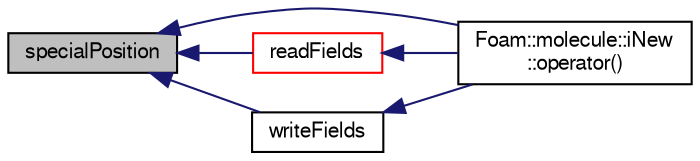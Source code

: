 digraph "specialPosition"
{
  bgcolor="transparent";
  edge [fontname="FreeSans",fontsize="10",labelfontname="FreeSans",labelfontsize="10"];
  node [fontname="FreeSans",fontsize="10",shape=record];
  rankdir="LR";
  Node348 [label="specialPosition",height=0.2,width=0.4,color="black", fillcolor="grey75", style="filled", fontcolor="black"];
  Node348 -> Node349 [dir="back",color="midnightblue",fontsize="10",style="solid",fontname="FreeSans"];
  Node349 [label="Foam::molecule::iNew\l::operator()",height=0.2,width=0.4,color="black",URL="$a24402.html#a5e5219caac32f0ebcf427805a7112605"];
  Node348 -> Node350 [dir="back",color="midnightblue",fontsize="10",style="solid",fontname="FreeSans"];
  Node350 [label="readFields",height=0.2,width=0.4,color="red",URL="$a24390.html#acb3924c097c11bf0acea90e570b814d0"];
  Node350 -> Node349 [dir="back",color="midnightblue",fontsize="10",style="solid",fontname="FreeSans"];
  Node348 -> Node352 [dir="back",color="midnightblue",fontsize="10",style="solid",fontname="FreeSans"];
  Node352 [label="writeFields",height=0.2,width=0.4,color="black",URL="$a24390.html#aa4b4162953822603a8cfb0ee3ca761c0"];
  Node352 -> Node349 [dir="back",color="midnightblue",fontsize="10",style="solid",fontname="FreeSans"];
}
